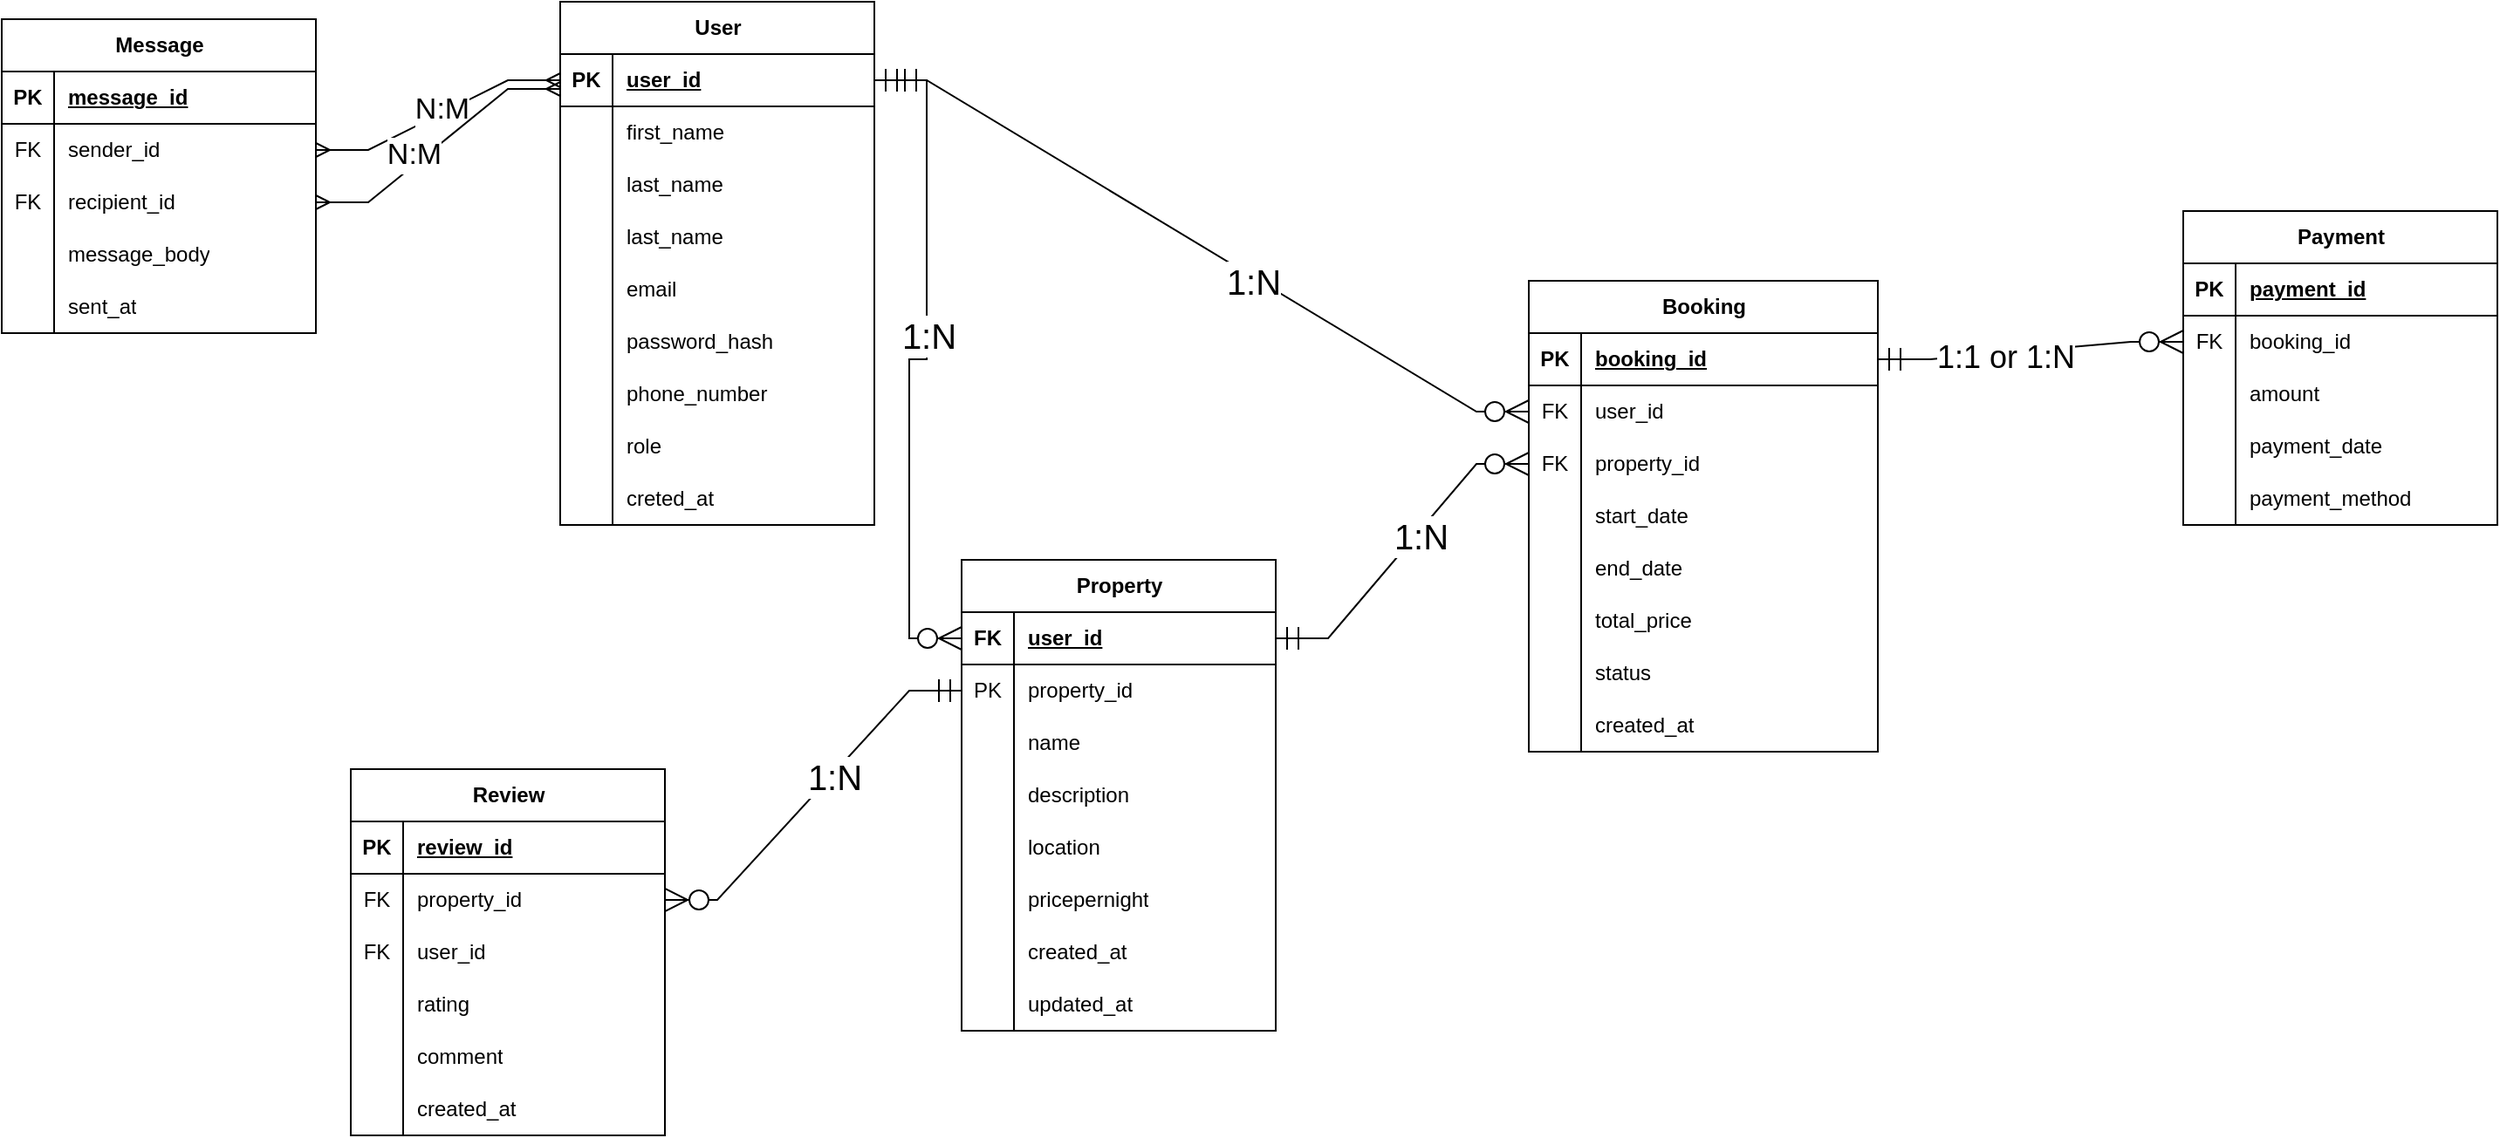 <mxfile version="26.2.14">
  <diagram name="Page-1" id="AFoPO4On3xLw71MFgZ-6">
    <mxGraphModel dx="2344" dy="749" grid="1" gridSize="10" guides="1" tooltips="1" connect="1" arrows="1" fold="1" page="1" pageScale="1" pageWidth="850" pageHeight="1100" math="0" shadow="0">
      <root>
        <mxCell id="0" />
        <mxCell id="1" parent="0" />
        <mxCell id="kFYgqiWod9QeO2OOH20p-15" value="User" style="shape=table;startSize=30;container=1;collapsible=1;childLayout=tableLayout;fixedRows=1;rowLines=0;fontStyle=1;align=center;resizeLast=1;html=1;" vertex="1" parent="1">
          <mxGeometry x="-330" y="40" width="180" height="300" as="geometry" />
        </mxCell>
        <mxCell id="kFYgqiWod9QeO2OOH20p-16" value="" style="shape=tableRow;horizontal=0;startSize=0;swimlaneHead=0;swimlaneBody=0;fillColor=none;collapsible=0;dropTarget=0;points=[[0,0.5],[1,0.5]];portConstraint=eastwest;top=0;left=0;right=0;bottom=1;" vertex="1" parent="kFYgqiWod9QeO2OOH20p-15">
          <mxGeometry y="30" width="180" height="30" as="geometry" />
        </mxCell>
        <mxCell id="kFYgqiWod9QeO2OOH20p-17" value="PK" style="shape=partialRectangle;connectable=0;fillColor=none;top=0;left=0;bottom=0;right=0;fontStyle=1;overflow=hidden;whiteSpace=wrap;html=1;" vertex="1" parent="kFYgqiWod9QeO2OOH20p-16">
          <mxGeometry width="30" height="30" as="geometry">
            <mxRectangle width="30" height="30" as="alternateBounds" />
          </mxGeometry>
        </mxCell>
        <mxCell id="kFYgqiWod9QeO2OOH20p-18" value="user_id" style="shape=partialRectangle;connectable=0;fillColor=none;top=0;left=0;bottom=0;right=0;align=left;spacingLeft=6;fontStyle=5;overflow=hidden;whiteSpace=wrap;html=1;" vertex="1" parent="kFYgqiWod9QeO2OOH20p-16">
          <mxGeometry x="30" width="150" height="30" as="geometry">
            <mxRectangle width="150" height="30" as="alternateBounds" />
          </mxGeometry>
        </mxCell>
        <mxCell id="kFYgqiWod9QeO2OOH20p-19" value="" style="shape=tableRow;horizontal=0;startSize=0;swimlaneHead=0;swimlaneBody=0;fillColor=none;collapsible=0;dropTarget=0;points=[[0,0.5],[1,0.5]];portConstraint=eastwest;top=0;left=0;right=0;bottom=0;" vertex="1" parent="kFYgqiWod9QeO2OOH20p-15">
          <mxGeometry y="60" width="180" height="30" as="geometry" />
        </mxCell>
        <mxCell id="kFYgqiWod9QeO2OOH20p-20" value="" style="shape=partialRectangle;connectable=0;fillColor=none;top=0;left=0;bottom=0;right=0;editable=1;overflow=hidden;whiteSpace=wrap;html=1;" vertex="1" parent="kFYgqiWod9QeO2OOH20p-19">
          <mxGeometry width="30" height="30" as="geometry">
            <mxRectangle width="30" height="30" as="alternateBounds" />
          </mxGeometry>
        </mxCell>
        <mxCell id="kFYgqiWod9QeO2OOH20p-21" value="first_name" style="shape=partialRectangle;connectable=0;fillColor=none;top=0;left=0;bottom=0;right=0;align=left;spacingLeft=6;overflow=hidden;whiteSpace=wrap;html=1;" vertex="1" parent="kFYgqiWod9QeO2OOH20p-19">
          <mxGeometry x="30" width="150" height="30" as="geometry">
            <mxRectangle width="150" height="30" as="alternateBounds" />
          </mxGeometry>
        </mxCell>
        <mxCell id="kFYgqiWod9QeO2OOH20p-22" value="" style="shape=tableRow;horizontal=0;startSize=0;swimlaneHead=0;swimlaneBody=0;fillColor=none;collapsible=0;dropTarget=0;points=[[0,0.5],[1,0.5]];portConstraint=eastwest;top=0;left=0;right=0;bottom=0;" vertex="1" parent="kFYgqiWod9QeO2OOH20p-15">
          <mxGeometry y="90" width="180" height="30" as="geometry" />
        </mxCell>
        <mxCell id="kFYgqiWod9QeO2OOH20p-23" value="" style="shape=partialRectangle;connectable=0;fillColor=none;top=0;left=0;bottom=0;right=0;editable=1;overflow=hidden;whiteSpace=wrap;html=1;" vertex="1" parent="kFYgqiWod9QeO2OOH20p-22">
          <mxGeometry width="30" height="30" as="geometry">
            <mxRectangle width="30" height="30" as="alternateBounds" />
          </mxGeometry>
        </mxCell>
        <mxCell id="kFYgqiWod9QeO2OOH20p-24" value="last_name" style="shape=partialRectangle;connectable=0;fillColor=none;top=0;left=0;bottom=0;right=0;align=left;spacingLeft=6;overflow=hidden;whiteSpace=wrap;html=1;" vertex="1" parent="kFYgqiWod9QeO2OOH20p-22">
          <mxGeometry x="30" width="150" height="30" as="geometry">
            <mxRectangle width="150" height="30" as="alternateBounds" />
          </mxGeometry>
        </mxCell>
        <mxCell id="kFYgqiWod9QeO2OOH20p-155" value="" style="shape=tableRow;horizontal=0;startSize=0;swimlaneHead=0;swimlaneBody=0;fillColor=none;collapsible=0;dropTarget=0;points=[[0,0.5],[1,0.5]];portConstraint=eastwest;top=0;left=0;right=0;bottom=0;" vertex="1" parent="kFYgqiWod9QeO2OOH20p-15">
          <mxGeometry y="120" width="180" height="30" as="geometry" />
        </mxCell>
        <mxCell id="kFYgqiWod9QeO2OOH20p-156" value="" style="shape=partialRectangle;connectable=0;fillColor=none;top=0;left=0;bottom=0;right=0;editable=1;overflow=hidden;whiteSpace=wrap;html=1;" vertex="1" parent="kFYgqiWod9QeO2OOH20p-155">
          <mxGeometry width="30" height="30" as="geometry">
            <mxRectangle width="30" height="30" as="alternateBounds" />
          </mxGeometry>
        </mxCell>
        <mxCell id="kFYgqiWod9QeO2OOH20p-157" value="last_name" style="shape=partialRectangle;connectable=0;fillColor=none;top=0;left=0;bottom=0;right=0;align=left;spacingLeft=6;overflow=hidden;whiteSpace=wrap;html=1;" vertex="1" parent="kFYgqiWod9QeO2OOH20p-155">
          <mxGeometry x="30" width="150" height="30" as="geometry">
            <mxRectangle width="150" height="30" as="alternateBounds" />
          </mxGeometry>
        </mxCell>
        <mxCell id="kFYgqiWod9QeO2OOH20p-25" value="" style="shape=tableRow;horizontal=0;startSize=0;swimlaneHead=0;swimlaneBody=0;fillColor=none;collapsible=0;dropTarget=0;points=[[0,0.5],[1,0.5]];portConstraint=eastwest;top=0;left=0;right=0;bottom=0;" vertex="1" parent="kFYgqiWod9QeO2OOH20p-15">
          <mxGeometry y="150" width="180" height="30" as="geometry" />
        </mxCell>
        <mxCell id="kFYgqiWod9QeO2OOH20p-26" value="" style="shape=partialRectangle;connectable=0;fillColor=none;top=0;left=0;bottom=0;right=0;editable=1;overflow=hidden;whiteSpace=wrap;html=1;" vertex="1" parent="kFYgqiWod9QeO2OOH20p-25">
          <mxGeometry width="30" height="30" as="geometry">
            <mxRectangle width="30" height="30" as="alternateBounds" />
          </mxGeometry>
        </mxCell>
        <mxCell id="kFYgqiWod9QeO2OOH20p-27" value="email" style="shape=partialRectangle;connectable=0;fillColor=none;top=0;left=0;bottom=0;right=0;align=left;spacingLeft=6;overflow=hidden;whiteSpace=wrap;html=1;" vertex="1" parent="kFYgqiWod9QeO2OOH20p-25">
          <mxGeometry x="30" width="150" height="30" as="geometry">
            <mxRectangle width="150" height="30" as="alternateBounds" />
          </mxGeometry>
        </mxCell>
        <mxCell id="kFYgqiWod9QeO2OOH20p-28" value="" style="shape=tableRow;horizontal=0;startSize=0;swimlaneHead=0;swimlaneBody=0;fillColor=none;collapsible=0;dropTarget=0;points=[[0,0.5],[1,0.5]];portConstraint=eastwest;top=0;left=0;right=0;bottom=0;" vertex="1" parent="kFYgqiWod9QeO2OOH20p-15">
          <mxGeometry y="180" width="180" height="30" as="geometry" />
        </mxCell>
        <mxCell id="kFYgqiWod9QeO2OOH20p-29" value="" style="shape=partialRectangle;connectable=0;fillColor=none;top=0;left=0;bottom=0;right=0;editable=1;overflow=hidden;whiteSpace=wrap;html=1;" vertex="1" parent="kFYgqiWod9QeO2OOH20p-28">
          <mxGeometry width="30" height="30" as="geometry">
            <mxRectangle width="30" height="30" as="alternateBounds" />
          </mxGeometry>
        </mxCell>
        <mxCell id="kFYgqiWod9QeO2OOH20p-30" value="password_hash" style="shape=partialRectangle;connectable=0;fillColor=none;top=0;left=0;bottom=0;right=0;align=left;spacingLeft=6;overflow=hidden;whiteSpace=wrap;html=1;" vertex="1" parent="kFYgqiWod9QeO2OOH20p-28">
          <mxGeometry x="30" width="150" height="30" as="geometry">
            <mxRectangle width="150" height="30" as="alternateBounds" />
          </mxGeometry>
        </mxCell>
        <mxCell id="kFYgqiWod9QeO2OOH20p-31" value="" style="shape=tableRow;horizontal=0;startSize=0;swimlaneHead=0;swimlaneBody=0;fillColor=none;collapsible=0;dropTarget=0;points=[[0,0.5],[1,0.5]];portConstraint=eastwest;top=0;left=0;right=0;bottom=0;" vertex="1" parent="kFYgqiWod9QeO2OOH20p-15">
          <mxGeometry y="210" width="180" height="30" as="geometry" />
        </mxCell>
        <mxCell id="kFYgqiWod9QeO2OOH20p-32" value="" style="shape=partialRectangle;connectable=0;fillColor=none;top=0;left=0;bottom=0;right=0;editable=1;overflow=hidden;whiteSpace=wrap;html=1;" vertex="1" parent="kFYgqiWod9QeO2OOH20p-31">
          <mxGeometry width="30" height="30" as="geometry">
            <mxRectangle width="30" height="30" as="alternateBounds" />
          </mxGeometry>
        </mxCell>
        <mxCell id="kFYgqiWod9QeO2OOH20p-33" value="phone_number" style="shape=partialRectangle;connectable=0;fillColor=none;top=0;left=0;bottom=0;right=0;align=left;spacingLeft=6;overflow=hidden;whiteSpace=wrap;html=1;" vertex="1" parent="kFYgqiWod9QeO2OOH20p-31">
          <mxGeometry x="30" width="150" height="30" as="geometry">
            <mxRectangle width="150" height="30" as="alternateBounds" />
          </mxGeometry>
        </mxCell>
        <mxCell id="kFYgqiWod9QeO2OOH20p-34" value="" style="shape=tableRow;horizontal=0;startSize=0;swimlaneHead=0;swimlaneBody=0;fillColor=none;collapsible=0;dropTarget=0;points=[[0,0.5],[1,0.5]];portConstraint=eastwest;top=0;left=0;right=0;bottom=0;" vertex="1" parent="kFYgqiWod9QeO2OOH20p-15">
          <mxGeometry y="240" width="180" height="30" as="geometry" />
        </mxCell>
        <mxCell id="kFYgqiWod9QeO2OOH20p-35" value="" style="shape=partialRectangle;connectable=0;fillColor=none;top=0;left=0;bottom=0;right=0;editable=1;overflow=hidden;whiteSpace=wrap;html=1;" vertex="1" parent="kFYgqiWod9QeO2OOH20p-34">
          <mxGeometry width="30" height="30" as="geometry">
            <mxRectangle width="30" height="30" as="alternateBounds" />
          </mxGeometry>
        </mxCell>
        <mxCell id="kFYgqiWod9QeO2OOH20p-36" value="role" style="shape=partialRectangle;connectable=0;fillColor=none;top=0;left=0;bottom=0;right=0;align=left;spacingLeft=6;overflow=hidden;whiteSpace=wrap;html=1;" vertex="1" parent="kFYgqiWod9QeO2OOH20p-34">
          <mxGeometry x="30" width="150" height="30" as="geometry">
            <mxRectangle width="150" height="30" as="alternateBounds" />
          </mxGeometry>
        </mxCell>
        <mxCell id="kFYgqiWod9QeO2OOH20p-37" value="" style="shape=tableRow;horizontal=0;startSize=0;swimlaneHead=0;swimlaneBody=0;fillColor=none;collapsible=0;dropTarget=0;points=[[0,0.5],[1,0.5]];portConstraint=eastwest;top=0;left=0;right=0;bottom=0;" vertex="1" parent="kFYgqiWod9QeO2OOH20p-15">
          <mxGeometry y="270" width="180" height="30" as="geometry" />
        </mxCell>
        <mxCell id="kFYgqiWod9QeO2OOH20p-38" value="" style="shape=partialRectangle;connectable=0;fillColor=none;top=0;left=0;bottom=0;right=0;editable=1;overflow=hidden;whiteSpace=wrap;html=1;" vertex="1" parent="kFYgqiWod9QeO2OOH20p-37">
          <mxGeometry width="30" height="30" as="geometry">
            <mxRectangle width="30" height="30" as="alternateBounds" />
          </mxGeometry>
        </mxCell>
        <mxCell id="kFYgqiWod9QeO2OOH20p-39" value="creted_at" style="shape=partialRectangle;connectable=0;fillColor=none;top=0;left=0;bottom=0;right=0;align=left;spacingLeft=6;overflow=hidden;whiteSpace=wrap;html=1;" vertex="1" parent="kFYgqiWod9QeO2OOH20p-37">
          <mxGeometry x="30" width="150" height="30" as="geometry">
            <mxRectangle width="150" height="30" as="alternateBounds" />
          </mxGeometry>
        </mxCell>
        <mxCell id="kFYgqiWod9QeO2OOH20p-40" value="Property" style="shape=table;startSize=30;container=1;collapsible=1;childLayout=tableLayout;fixedRows=1;rowLines=0;fontStyle=1;align=center;resizeLast=1;html=1;" vertex="1" parent="1">
          <mxGeometry x="-100" y="360" width="180" height="270" as="geometry" />
        </mxCell>
        <mxCell id="kFYgqiWod9QeO2OOH20p-41" value="" style="shape=tableRow;horizontal=0;startSize=0;swimlaneHead=0;swimlaneBody=0;fillColor=none;collapsible=0;dropTarget=0;points=[[0,0.5],[1,0.5]];portConstraint=eastwest;top=0;left=0;right=0;bottom=1;" vertex="1" parent="kFYgqiWod9QeO2OOH20p-40">
          <mxGeometry y="30" width="180" height="30" as="geometry" />
        </mxCell>
        <mxCell id="kFYgqiWod9QeO2OOH20p-42" value="FK" style="shape=partialRectangle;connectable=0;fillColor=none;top=0;left=0;bottom=0;right=0;fontStyle=1;overflow=hidden;whiteSpace=wrap;html=1;" vertex="1" parent="kFYgqiWod9QeO2OOH20p-41">
          <mxGeometry width="30" height="30" as="geometry">
            <mxRectangle width="30" height="30" as="alternateBounds" />
          </mxGeometry>
        </mxCell>
        <mxCell id="kFYgqiWod9QeO2OOH20p-43" value="user_id" style="shape=partialRectangle;connectable=0;fillColor=none;top=0;left=0;bottom=0;right=0;align=left;spacingLeft=6;fontStyle=5;overflow=hidden;whiteSpace=wrap;html=1;" vertex="1" parent="kFYgqiWod9QeO2OOH20p-41">
          <mxGeometry x="30" width="150" height="30" as="geometry">
            <mxRectangle width="150" height="30" as="alternateBounds" />
          </mxGeometry>
        </mxCell>
        <mxCell id="kFYgqiWod9QeO2OOH20p-44" value="" style="shape=tableRow;horizontal=0;startSize=0;swimlaneHead=0;swimlaneBody=0;fillColor=none;collapsible=0;dropTarget=0;points=[[0,0.5],[1,0.5]];portConstraint=eastwest;top=0;left=0;right=0;bottom=0;" vertex="1" parent="kFYgqiWod9QeO2OOH20p-40">
          <mxGeometry y="60" width="180" height="30" as="geometry" />
        </mxCell>
        <mxCell id="kFYgqiWod9QeO2OOH20p-45" value="PK" style="shape=partialRectangle;connectable=0;fillColor=none;top=0;left=0;bottom=0;right=0;editable=1;overflow=hidden;whiteSpace=wrap;html=1;" vertex="1" parent="kFYgqiWod9QeO2OOH20p-44">
          <mxGeometry width="30" height="30" as="geometry">
            <mxRectangle width="30" height="30" as="alternateBounds" />
          </mxGeometry>
        </mxCell>
        <mxCell id="kFYgqiWod9QeO2OOH20p-46" value="property_id" style="shape=partialRectangle;connectable=0;fillColor=none;top=0;left=0;bottom=0;right=0;align=left;spacingLeft=6;overflow=hidden;whiteSpace=wrap;html=1;" vertex="1" parent="kFYgqiWod9QeO2OOH20p-44">
          <mxGeometry x="30" width="150" height="30" as="geometry">
            <mxRectangle width="150" height="30" as="alternateBounds" />
          </mxGeometry>
        </mxCell>
        <mxCell id="kFYgqiWod9QeO2OOH20p-47" value="" style="shape=tableRow;horizontal=0;startSize=0;swimlaneHead=0;swimlaneBody=0;fillColor=none;collapsible=0;dropTarget=0;points=[[0,0.5],[1,0.5]];portConstraint=eastwest;top=0;left=0;right=0;bottom=0;" vertex="1" parent="kFYgqiWod9QeO2OOH20p-40">
          <mxGeometry y="90" width="180" height="30" as="geometry" />
        </mxCell>
        <mxCell id="kFYgqiWod9QeO2OOH20p-48" value="" style="shape=partialRectangle;connectable=0;fillColor=none;top=0;left=0;bottom=0;right=0;editable=1;overflow=hidden;whiteSpace=wrap;html=1;" vertex="1" parent="kFYgqiWod9QeO2OOH20p-47">
          <mxGeometry width="30" height="30" as="geometry">
            <mxRectangle width="30" height="30" as="alternateBounds" />
          </mxGeometry>
        </mxCell>
        <mxCell id="kFYgqiWod9QeO2OOH20p-49" value="name" style="shape=partialRectangle;connectable=0;fillColor=none;top=0;left=0;bottom=0;right=0;align=left;spacingLeft=6;overflow=hidden;whiteSpace=wrap;html=1;" vertex="1" parent="kFYgqiWod9QeO2OOH20p-47">
          <mxGeometry x="30" width="150" height="30" as="geometry">
            <mxRectangle width="150" height="30" as="alternateBounds" />
          </mxGeometry>
        </mxCell>
        <mxCell id="kFYgqiWod9QeO2OOH20p-50" value="" style="shape=tableRow;horizontal=0;startSize=0;swimlaneHead=0;swimlaneBody=0;fillColor=none;collapsible=0;dropTarget=0;points=[[0,0.5],[1,0.5]];portConstraint=eastwest;top=0;left=0;right=0;bottom=0;" vertex="1" parent="kFYgqiWod9QeO2OOH20p-40">
          <mxGeometry y="120" width="180" height="30" as="geometry" />
        </mxCell>
        <mxCell id="kFYgqiWod9QeO2OOH20p-51" value="" style="shape=partialRectangle;connectable=0;fillColor=none;top=0;left=0;bottom=0;right=0;editable=1;overflow=hidden;whiteSpace=wrap;html=1;" vertex="1" parent="kFYgqiWod9QeO2OOH20p-50">
          <mxGeometry width="30" height="30" as="geometry">
            <mxRectangle width="30" height="30" as="alternateBounds" />
          </mxGeometry>
        </mxCell>
        <mxCell id="kFYgqiWod9QeO2OOH20p-52" value="description" style="shape=partialRectangle;connectable=0;fillColor=none;top=0;left=0;bottom=0;right=0;align=left;spacingLeft=6;overflow=hidden;whiteSpace=wrap;html=1;" vertex="1" parent="kFYgqiWod9QeO2OOH20p-50">
          <mxGeometry x="30" width="150" height="30" as="geometry">
            <mxRectangle width="150" height="30" as="alternateBounds" />
          </mxGeometry>
        </mxCell>
        <mxCell id="kFYgqiWod9QeO2OOH20p-53" value="" style="shape=tableRow;horizontal=0;startSize=0;swimlaneHead=0;swimlaneBody=0;fillColor=none;collapsible=0;dropTarget=0;points=[[0,0.5],[1,0.5]];portConstraint=eastwest;top=0;left=0;right=0;bottom=0;" vertex="1" parent="kFYgqiWod9QeO2OOH20p-40">
          <mxGeometry y="150" width="180" height="30" as="geometry" />
        </mxCell>
        <mxCell id="kFYgqiWod9QeO2OOH20p-54" value="" style="shape=partialRectangle;connectable=0;fillColor=none;top=0;left=0;bottom=0;right=0;editable=1;overflow=hidden;whiteSpace=wrap;html=1;" vertex="1" parent="kFYgqiWod9QeO2OOH20p-53">
          <mxGeometry width="30" height="30" as="geometry">
            <mxRectangle width="30" height="30" as="alternateBounds" />
          </mxGeometry>
        </mxCell>
        <mxCell id="kFYgqiWod9QeO2OOH20p-55" value="location" style="shape=partialRectangle;connectable=0;fillColor=none;top=0;left=0;bottom=0;right=0;align=left;spacingLeft=6;overflow=hidden;whiteSpace=wrap;html=1;" vertex="1" parent="kFYgqiWod9QeO2OOH20p-53">
          <mxGeometry x="30" width="150" height="30" as="geometry">
            <mxRectangle width="150" height="30" as="alternateBounds" />
          </mxGeometry>
        </mxCell>
        <mxCell id="kFYgqiWod9QeO2OOH20p-56" value="" style="shape=tableRow;horizontal=0;startSize=0;swimlaneHead=0;swimlaneBody=0;fillColor=none;collapsible=0;dropTarget=0;points=[[0,0.5],[1,0.5]];portConstraint=eastwest;top=0;left=0;right=0;bottom=0;" vertex="1" parent="kFYgqiWod9QeO2OOH20p-40">
          <mxGeometry y="180" width="180" height="30" as="geometry" />
        </mxCell>
        <mxCell id="kFYgqiWod9QeO2OOH20p-57" value="" style="shape=partialRectangle;connectable=0;fillColor=none;top=0;left=0;bottom=0;right=0;editable=1;overflow=hidden;whiteSpace=wrap;html=1;" vertex="1" parent="kFYgqiWod9QeO2OOH20p-56">
          <mxGeometry width="30" height="30" as="geometry">
            <mxRectangle width="30" height="30" as="alternateBounds" />
          </mxGeometry>
        </mxCell>
        <mxCell id="kFYgqiWod9QeO2OOH20p-58" value="pricepernight" style="shape=partialRectangle;connectable=0;fillColor=none;top=0;left=0;bottom=0;right=0;align=left;spacingLeft=6;overflow=hidden;whiteSpace=wrap;html=1;" vertex="1" parent="kFYgqiWod9QeO2OOH20p-56">
          <mxGeometry x="30" width="150" height="30" as="geometry">
            <mxRectangle width="150" height="30" as="alternateBounds" />
          </mxGeometry>
        </mxCell>
        <mxCell id="kFYgqiWod9QeO2OOH20p-59" value="" style="shape=tableRow;horizontal=0;startSize=0;swimlaneHead=0;swimlaneBody=0;fillColor=none;collapsible=0;dropTarget=0;points=[[0,0.5],[1,0.5]];portConstraint=eastwest;top=0;left=0;right=0;bottom=0;" vertex="1" parent="kFYgqiWod9QeO2OOH20p-40">
          <mxGeometry y="210" width="180" height="30" as="geometry" />
        </mxCell>
        <mxCell id="kFYgqiWod9QeO2OOH20p-60" value="" style="shape=partialRectangle;connectable=0;fillColor=none;top=0;left=0;bottom=0;right=0;editable=1;overflow=hidden;whiteSpace=wrap;html=1;" vertex="1" parent="kFYgqiWod9QeO2OOH20p-59">
          <mxGeometry width="30" height="30" as="geometry">
            <mxRectangle width="30" height="30" as="alternateBounds" />
          </mxGeometry>
        </mxCell>
        <mxCell id="kFYgqiWod9QeO2OOH20p-61" value="created_at" style="shape=partialRectangle;connectable=0;fillColor=none;top=0;left=0;bottom=0;right=0;align=left;spacingLeft=6;overflow=hidden;whiteSpace=wrap;html=1;" vertex="1" parent="kFYgqiWod9QeO2OOH20p-59">
          <mxGeometry x="30" width="150" height="30" as="geometry">
            <mxRectangle width="150" height="30" as="alternateBounds" />
          </mxGeometry>
        </mxCell>
        <mxCell id="kFYgqiWod9QeO2OOH20p-62" value="" style="shape=tableRow;horizontal=0;startSize=0;swimlaneHead=0;swimlaneBody=0;fillColor=none;collapsible=0;dropTarget=0;points=[[0,0.5],[1,0.5]];portConstraint=eastwest;top=0;left=0;right=0;bottom=0;" vertex="1" parent="kFYgqiWod9QeO2OOH20p-40">
          <mxGeometry y="240" width="180" height="30" as="geometry" />
        </mxCell>
        <mxCell id="kFYgqiWod9QeO2OOH20p-63" value="" style="shape=partialRectangle;connectable=0;fillColor=none;top=0;left=0;bottom=0;right=0;editable=1;overflow=hidden;whiteSpace=wrap;html=1;" vertex="1" parent="kFYgqiWod9QeO2OOH20p-62">
          <mxGeometry width="30" height="30" as="geometry">
            <mxRectangle width="30" height="30" as="alternateBounds" />
          </mxGeometry>
        </mxCell>
        <mxCell id="kFYgqiWod9QeO2OOH20p-64" value="updated_at" style="shape=partialRectangle;connectable=0;fillColor=none;top=0;left=0;bottom=0;right=0;align=left;spacingLeft=6;overflow=hidden;whiteSpace=wrap;html=1;" vertex="1" parent="kFYgqiWod9QeO2OOH20p-62">
          <mxGeometry x="30" width="150" height="30" as="geometry">
            <mxRectangle width="150" height="30" as="alternateBounds" />
          </mxGeometry>
        </mxCell>
        <mxCell id="kFYgqiWod9QeO2OOH20p-87" value="Payment" style="shape=table;startSize=30;container=1;collapsible=1;childLayout=tableLayout;fixedRows=1;rowLines=0;fontStyle=1;align=center;resizeLast=1;html=1;" vertex="1" parent="1">
          <mxGeometry x="600" y="160" width="180" height="180" as="geometry" />
        </mxCell>
        <mxCell id="kFYgqiWod9QeO2OOH20p-88" value="" style="shape=tableRow;horizontal=0;startSize=0;swimlaneHead=0;swimlaneBody=0;fillColor=none;collapsible=0;dropTarget=0;points=[[0,0.5],[1,0.5]];portConstraint=eastwest;top=0;left=0;right=0;bottom=1;" vertex="1" parent="kFYgqiWod9QeO2OOH20p-87">
          <mxGeometry y="30" width="180" height="30" as="geometry" />
        </mxCell>
        <mxCell id="kFYgqiWod9QeO2OOH20p-89" value="PK" style="shape=partialRectangle;connectable=0;fillColor=none;top=0;left=0;bottom=0;right=0;fontStyle=1;overflow=hidden;whiteSpace=wrap;html=1;" vertex="1" parent="kFYgqiWod9QeO2OOH20p-88">
          <mxGeometry width="30" height="30" as="geometry">
            <mxRectangle width="30" height="30" as="alternateBounds" />
          </mxGeometry>
        </mxCell>
        <mxCell id="kFYgqiWod9QeO2OOH20p-90" value="payment_id" style="shape=partialRectangle;connectable=0;fillColor=none;top=0;left=0;bottom=0;right=0;align=left;spacingLeft=6;fontStyle=5;overflow=hidden;whiteSpace=wrap;html=1;" vertex="1" parent="kFYgqiWod9QeO2OOH20p-88">
          <mxGeometry x="30" width="150" height="30" as="geometry">
            <mxRectangle width="150" height="30" as="alternateBounds" />
          </mxGeometry>
        </mxCell>
        <mxCell id="kFYgqiWod9QeO2OOH20p-91" value="" style="shape=tableRow;horizontal=0;startSize=0;swimlaneHead=0;swimlaneBody=0;fillColor=none;collapsible=0;dropTarget=0;points=[[0,0.5],[1,0.5]];portConstraint=eastwest;top=0;left=0;right=0;bottom=0;" vertex="1" parent="kFYgqiWod9QeO2OOH20p-87">
          <mxGeometry y="60" width="180" height="30" as="geometry" />
        </mxCell>
        <mxCell id="kFYgqiWod9QeO2OOH20p-92" value="FK" style="shape=partialRectangle;connectable=0;fillColor=none;top=0;left=0;bottom=0;right=0;editable=1;overflow=hidden;whiteSpace=wrap;html=1;" vertex="1" parent="kFYgqiWod9QeO2OOH20p-91">
          <mxGeometry width="30" height="30" as="geometry">
            <mxRectangle width="30" height="30" as="alternateBounds" />
          </mxGeometry>
        </mxCell>
        <mxCell id="kFYgqiWod9QeO2OOH20p-93" value="booking_id" style="shape=partialRectangle;connectable=0;fillColor=none;top=0;left=0;bottom=0;right=0;align=left;spacingLeft=6;overflow=hidden;whiteSpace=wrap;html=1;" vertex="1" parent="kFYgqiWod9QeO2OOH20p-91">
          <mxGeometry x="30" width="150" height="30" as="geometry">
            <mxRectangle width="150" height="30" as="alternateBounds" />
          </mxGeometry>
        </mxCell>
        <mxCell id="kFYgqiWod9QeO2OOH20p-94" value="" style="shape=tableRow;horizontal=0;startSize=0;swimlaneHead=0;swimlaneBody=0;fillColor=none;collapsible=0;dropTarget=0;points=[[0,0.5],[1,0.5]];portConstraint=eastwest;top=0;left=0;right=0;bottom=0;" vertex="1" parent="kFYgqiWod9QeO2OOH20p-87">
          <mxGeometry y="90" width="180" height="30" as="geometry" />
        </mxCell>
        <mxCell id="kFYgqiWod9QeO2OOH20p-95" value="" style="shape=partialRectangle;connectable=0;fillColor=none;top=0;left=0;bottom=0;right=0;editable=1;overflow=hidden;whiteSpace=wrap;html=1;" vertex="1" parent="kFYgqiWod9QeO2OOH20p-94">
          <mxGeometry width="30" height="30" as="geometry">
            <mxRectangle width="30" height="30" as="alternateBounds" />
          </mxGeometry>
        </mxCell>
        <mxCell id="kFYgqiWod9QeO2OOH20p-96" value="amount" style="shape=partialRectangle;connectable=0;fillColor=none;top=0;left=0;bottom=0;right=0;align=left;spacingLeft=6;overflow=hidden;whiteSpace=wrap;html=1;" vertex="1" parent="kFYgqiWod9QeO2OOH20p-94">
          <mxGeometry x="30" width="150" height="30" as="geometry">
            <mxRectangle width="150" height="30" as="alternateBounds" />
          </mxGeometry>
        </mxCell>
        <mxCell id="kFYgqiWod9QeO2OOH20p-97" value="" style="shape=tableRow;horizontal=0;startSize=0;swimlaneHead=0;swimlaneBody=0;fillColor=none;collapsible=0;dropTarget=0;points=[[0,0.5],[1,0.5]];portConstraint=eastwest;top=0;left=0;right=0;bottom=0;" vertex="1" parent="kFYgqiWod9QeO2OOH20p-87">
          <mxGeometry y="120" width="180" height="30" as="geometry" />
        </mxCell>
        <mxCell id="kFYgqiWod9QeO2OOH20p-98" value="" style="shape=partialRectangle;connectable=0;fillColor=none;top=0;left=0;bottom=0;right=0;editable=1;overflow=hidden;whiteSpace=wrap;html=1;" vertex="1" parent="kFYgqiWod9QeO2OOH20p-97">
          <mxGeometry width="30" height="30" as="geometry">
            <mxRectangle width="30" height="30" as="alternateBounds" />
          </mxGeometry>
        </mxCell>
        <mxCell id="kFYgqiWod9QeO2OOH20p-99" value="payment_date" style="shape=partialRectangle;connectable=0;fillColor=none;top=0;left=0;bottom=0;right=0;align=left;spacingLeft=6;overflow=hidden;whiteSpace=wrap;html=1;" vertex="1" parent="kFYgqiWod9QeO2OOH20p-97">
          <mxGeometry x="30" width="150" height="30" as="geometry">
            <mxRectangle width="150" height="30" as="alternateBounds" />
          </mxGeometry>
        </mxCell>
        <mxCell id="kFYgqiWod9QeO2OOH20p-100" value="" style="shape=tableRow;horizontal=0;startSize=0;swimlaneHead=0;swimlaneBody=0;fillColor=none;collapsible=0;dropTarget=0;points=[[0,0.5],[1,0.5]];portConstraint=eastwest;top=0;left=0;right=0;bottom=0;" vertex="1" parent="kFYgqiWod9QeO2OOH20p-87">
          <mxGeometry y="150" width="180" height="30" as="geometry" />
        </mxCell>
        <mxCell id="kFYgqiWod9QeO2OOH20p-101" value="" style="shape=partialRectangle;connectable=0;fillColor=none;top=0;left=0;bottom=0;right=0;editable=1;overflow=hidden;whiteSpace=wrap;html=1;" vertex="1" parent="kFYgqiWod9QeO2OOH20p-100">
          <mxGeometry width="30" height="30" as="geometry">
            <mxRectangle width="30" height="30" as="alternateBounds" />
          </mxGeometry>
        </mxCell>
        <mxCell id="kFYgqiWod9QeO2OOH20p-102" value="payment_method" style="shape=partialRectangle;connectable=0;fillColor=none;top=0;left=0;bottom=0;right=0;align=left;spacingLeft=6;overflow=hidden;whiteSpace=wrap;html=1;" vertex="1" parent="kFYgqiWod9QeO2OOH20p-100">
          <mxGeometry x="30" width="150" height="30" as="geometry">
            <mxRectangle width="150" height="30" as="alternateBounds" />
          </mxGeometry>
        </mxCell>
        <mxCell id="kFYgqiWod9QeO2OOH20p-103" value="Review" style="shape=table;startSize=30;container=1;collapsible=1;childLayout=tableLayout;fixedRows=1;rowLines=0;fontStyle=1;align=center;resizeLast=1;html=1;" vertex="1" parent="1">
          <mxGeometry x="-450" y="480" width="180" height="210" as="geometry" />
        </mxCell>
        <mxCell id="kFYgqiWod9QeO2OOH20p-104" value="" style="shape=tableRow;horizontal=0;startSize=0;swimlaneHead=0;swimlaneBody=0;fillColor=none;collapsible=0;dropTarget=0;points=[[0,0.5],[1,0.5]];portConstraint=eastwest;top=0;left=0;right=0;bottom=1;" vertex="1" parent="kFYgqiWod9QeO2OOH20p-103">
          <mxGeometry y="30" width="180" height="30" as="geometry" />
        </mxCell>
        <mxCell id="kFYgqiWod9QeO2OOH20p-105" value="PK" style="shape=partialRectangle;connectable=0;fillColor=none;top=0;left=0;bottom=0;right=0;fontStyle=1;overflow=hidden;whiteSpace=wrap;html=1;" vertex="1" parent="kFYgqiWod9QeO2OOH20p-104">
          <mxGeometry width="30" height="30" as="geometry">
            <mxRectangle width="30" height="30" as="alternateBounds" />
          </mxGeometry>
        </mxCell>
        <mxCell id="kFYgqiWod9QeO2OOH20p-106" value="review_id" style="shape=partialRectangle;connectable=0;fillColor=none;top=0;left=0;bottom=0;right=0;align=left;spacingLeft=6;fontStyle=5;overflow=hidden;whiteSpace=wrap;html=1;" vertex="1" parent="kFYgqiWod9QeO2OOH20p-104">
          <mxGeometry x="30" width="150" height="30" as="geometry">
            <mxRectangle width="150" height="30" as="alternateBounds" />
          </mxGeometry>
        </mxCell>
        <mxCell id="kFYgqiWod9QeO2OOH20p-107" value="" style="shape=tableRow;horizontal=0;startSize=0;swimlaneHead=0;swimlaneBody=0;fillColor=none;collapsible=0;dropTarget=0;points=[[0,0.5],[1,0.5]];portConstraint=eastwest;top=0;left=0;right=0;bottom=0;" vertex="1" parent="kFYgqiWod9QeO2OOH20p-103">
          <mxGeometry y="60" width="180" height="30" as="geometry" />
        </mxCell>
        <mxCell id="kFYgqiWod9QeO2OOH20p-108" value="FK" style="shape=partialRectangle;connectable=0;fillColor=none;top=0;left=0;bottom=0;right=0;editable=1;overflow=hidden;whiteSpace=wrap;html=1;" vertex="1" parent="kFYgqiWod9QeO2OOH20p-107">
          <mxGeometry width="30" height="30" as="geometry">
            <mxRectangle width="30" height="30" as="alternateBounds" />
          </mxGeometry>
        </mxCell>
        <mxCell id="kFYgqiWod9QeO2OOH20p-109" value="property_id" style="shape=partialRectangle;connectable=0;fillColor=none;top=0;left=0;bottom=0;right=0;align=left;spacingLeft=6;overflow=hidden;whiteSpace=wrap;html=1;" vertex="1" parent="kFYgqiWod9QeO2OOH20p-107">
          <mxGeometry x="30" width="150" height="30" as="geometry">
            <mxRectangle width="150" height="30" as="alternateBounds" />
          </mxGeometry>
        </mxCell>
        <mxCell id="kFYgqiWod9QeO2OOH20p-110" value="" style="shape=tableRow;horizontal=0;startSize=0;swimlaneHead=0;swimlaneBody=0;fillColor=none;collapsible=0;dropTarget=0;points=[[0,0.5],[1,0.5]];portConstraint=eastwest;top=0;left=0;right=0;bottom=0;" vertex="1" parent="kFYgqiWod9QeO2OOH20p-103">
          <mxGeometry y="90" width="180" height="30" as="geometry" />
        </mxCell>
        <mxCell id="kFYgqiWod9QeO2OOH20p-111" value="FK" style="shape=partialRectangle;connectable=0;fillColor=none;top=0;left=0;bottom=0;right=0;editable=1;overflow=hidden;whiteSpace=wrap;html=1;" vertex="1" parent="kFYgqiWod9QeO2OOH20p-110">
          <mxGeometry width="30" height="30" as="geometry">
            <mxRectangle width="30" height="30" as="alternateBounds" />
          </mxGeometry>
        </mxCell>
        <mxCell id="kFYgqiWod9QeO2OOH20p-112" value="user_id" style="shape=partialRectangle;connectable=0;fillColor=none;top=0;left=0;bottom=0;right=0;align=left;spacingLeft=6;overflow=hidden;whiteSpace=wrap;html=1;" vertex="1" parent="kFYgqiWod9QeO2OOH20p-110">
          <mxGeometry x="30" width="150" height="30" as="geometry">
            <mxRectangle width="150" height="30" as="alternateBounds" />
          </mxGeometry>
        </mxCell>
        <mxCell id="kFYgqiWod9QeO2OOH20p-113" value="" style="shape=tableRow;horizontal=0;startSize=0;swimlaneHead=0;swimlaneBody=0;fillColor=none;collapsible=0;dropTarget=0;points=[[0,0.5],[1,0.5]];portConstraint=eastwest;top=0;left=0;right=0;bottom=0;" vertex="1" parent="kFYgqiWod9QeO2OOH20p-103">
          <mxGeometry y="120" width="180" height="30" as="geometry" />
        </mxCell>
        <mxCell id="kFYgqiWod9QeO2OOH20p-114" value="" style="shape=partialRectangle;connectable=0;fillColor=none;top=0;left=0;bottom=0;right=0;editable=1;overflow=hidden;whiteSpace=wrap;html=1;" vertex="1" parent="kFYgqiWod9QeO2OOH20p-113">
          <mxGeometry width="30" height="30" as="geometry">
            <mxRectangle width="30" height="30" as="alternateBounds" />
          </mxGeometry>
        </mxCell>
        <mxCell id="kFYgqiWod9QeO2OOH20p-115" value="rating" style="shape=partialRectangle;connectable=0;fillColor=none;top=0;left=0;bottom=0;right=0;align=left;spacingLeft=6;overflow=hidden;whiteSpace=wrap;html=1;" vertex="1" parent="kFYgqiWod9QeO2OOH20p-113">
          <mxGeometry x="30" width="150" height="30" as="geometry">
            <mxRectangle width="150" height="30" as="alternateBounds" />
          </mxGeometry>
        </mxCell>
        <mxCell id="kFYgqiWod9QeO2OOH20p-116" value="" style="shape=tableRow;horizontal=0;startSize=0;swimlaneHead=0;swimlaneBody=0;fillColor=none;collapsible=0;dropTarget=0;points=[[0,0.5],[1,0.5]];portConstraint=eastwest;top=0;left=0;right=0;bottom=0;" vertex="1" parent="kFYgqiWod9QeO2OOH20p-103">
          <mxGeometry y="150" width="180" height="30" as="geometry" />
        </mxCell>
        <mxCell id="kFYgqiWod9QeO2OOH20p-117" value="" style="shape=partialRectangle;connectable=0;fillColor=none;top=0;left=0;bottom=0;right=0;editable=1;overflow=hidden;whiteSpace=wrap;html=1;" vertex="1" parent="kFYgqiWod9QeO2OOH20p-116">
          <mxGeometry width="30" height="30" as="geometry">
            <mxRectangle width="30" height="30" as="alternateBounds" />
          </mxGeometry>
        </mxCell>
        <mxCell id="kFYgqiWod9QeO2OOH20p-118" value="comment" style="shape=partialRectangle;connectable=0;fillColor=none;top=0;left=0;bottom=0;right=0;align=left;spacingLeft=6;overflow=hidden;whiteSpace=wrap;html=1;" vertex="1" parent="kFYgqiWod9QeO2OOH20p-116">
          <mxGeometry x="30" width="150" height="30" as="geometry">
            <mxRectangle width="150" height="30" as="alternateBounds" />
          </mxGeometry>
        </mxCell>
        <mxCell id="kFYgqiWod9QeO2OOH20p-119" value="" style="shape=tableRow;horizontal=0;startSize=0;swimlaneHead=0;swimlaneBody=0;fillColor=none;collapsible=0;dropTarget=0;points=[[0,0.5],[1,0.5]];portConstraint=eastwest;top=0;left=0;right=0;bottom=0;" vertex="1" parent="kFYgqiWod9QeO2OOH20p-103">
          <mxGeometry y="180" width="180" height="30" as="geometry" />
        </mxCell>
        <mxCell id="kFYgqiWod9QeO2OOH20p-120" value="" style="shape=partialRectangle;connectable=0;fillColor=none;top=0;left=0;bottom=0;right=0;editable=1;overflow=hidden;whiteSpace=wrap;html=1;" vertex="1" parent="kFYgqiWod9QeO2OOH20p-119">
          <mxGeometry width="30" height="30" as="geometry">
            <mxRectangle width="30" height="30" as="alternateBounds" />
          </mxGeometry>
        </mxCell>
        <mxCell id="kFYgqiWod9QeO2OOH20p-121" value="created_at" style="shape=partialRectangle;connectable=0;fillColor=none;top=0;left=0;bottom=0;right=0;align=left;spacingLeft=6;overflow=hidden;whiteSpace=wrap;html=1;" vertex="1" parent="kFYgqiWod9QeO2OOH20p-119">
          <mxGeometry x="30" width="150" height="30" as="geometry">
            <mxRectangle width="150" height="30" as="alternateBounds" />
          </mxGeometry>
        </mxCell>
        <mxCell id="kFYgqiWod9QeO2OOH20p-122" value="Message" style="shape=table;startSize=30;container=1;collapsible=1;childLayout=tableLayout;fixedRows=1;rowLines=0;fontStyle=1;align=center;resizeLast=1;html=1;" vertex="1" parent="1">
          <mxGeometry x="-650" y="50" width="180" height="180" as="geometry" />
        </mxCell>
        <mxCell id="kFYgqiWod9QeO2OOH20p-123" value="" style="shape=tableRow;horizontal=0;startSize=0;swimlaneHead=0;swimlaneBody=0;fillColor=none;collapsible=0;dropTarget=0;points=[[0,0.5],[1,0.5]];portConstraint=eastwest;top=0;left=0;right=0;bottom=1;" vertex="1" parent="kFYgqiWod9QeO2OOH20p-122">
          <mxGeometry y="30" width="180" height="30" as="geometry" />
        </mxCell>
        <mxCell id="kFYgqiWod9QeO2OOH20p-124" value="PK" style="shape=partialRectangle;connectable=0;fillColor=none;top=0;left=0;bottom=0;right=0;fontStyle=1;overflow=hidden;whiteSpace=wrap;html=1;" vertex="1" parent="kFYgqiWod9QeO2OOH20p-123">
          <mxGeometry width="30" height="30" as="geometry">
            <mxRectangle width="30" height="30" as="alternateBounds" />
          </mxGeometry>
        </mxCell>
        <mxCell id="kFYgqiWod9QeO2OOH20p-125" value="message_id" style="shape=partialRectangle;connectable=0;fillColor=none;top=0;left=0;bottom=0;right=0;align=left;spacingLeft=6;fontStyle=5;overflow=hidden;whiteSpace=wrap;html=1;" vertex="1" parent="kFYgqiWod9QeO2OOH20p-123">
          <mxGeometry x="30" width="150" height="30" as="geometry">
            <mxRectangle width="150" height="30" as="alternateBounds" />
          </mxGeometry>
        </mxCell>
        <mxCell id="kFYgqiWod9QeO2OOH20p-126" value="" style="shape=tableRow;horizontal=0;startSize=0;swimlaneHead=0;swimlaneBody=0;fillColor=none;collapsible=0;dropTarget=0;points=[[0,0.5],[1,0.5]];portConstraint=eastwest;top=0;left=0;right=0;bottom=0;" vertex="1" parent="kFYgqiWod9QeO2OOH20p-122">
          <mxGeometry y="60" width="180" height="30" as="geometry" />
        </mxCell>
        <mxCell id="kFYgqiWod9QeO2OOH20p-127" value="FK" style="shape=partialRectangle;connectable=0;fillColor=none;top=0;left=0;bottom=0;right=0;editable=1;overflow=hidden;whiteSpace=wrap;html=1;" vertex="1" parent="kFYgqiWod9QeO2OOH20p-126">
          <mxGeometry width="30" height="30" as="geometry">
            <mxRectangle width="30" height="30" as="alternateBounds" />
          </mxGeometry>
        </mxCell>
        <mxCell id="kFYgqiWod9QeO2OOH20p-128" value="sender_id" style="shape=partialRectangle;connectable=0;fillColor=none;top=0;left=0;bottom=0;right=0;align=left;spacingLeft=6;overflow=hidden;whiteSpace=wrap;html=1;" vertex="1" parent="kFYgqiWod9QeO2OOH20p-126">
          <mxGeometry x="30" width="150" height="30" as="geometry">
            <mxRectangle width="150" height="30" as="alternateBounds" />
          </mxGeometry>
        </mxCell>
        <mxCell id="kFYgqiWod9QeO2OOH20p-129" value="" style="shape=tableRow;horizontal=0;startSize=0;swimlaneHead=0;swimlaneBody=0;fillColor=none;collapsible=0;dropTarget=0;points=[[0,0.5],[1,0.5]];portConstraint=eastwest;top=0;left=0;right=0;bottom=0;" vertex="1" parent="kFYgqiWod9QeO2OOH20p-122">
          <mxGeometry y="90" width="180" height="30" as="geometry" />
        </mxCell>
        <mxCell id="kFYgqiWod9QeO2OOH20p-130" value="FK" style="shape=partialRectangle;connectable=0;fillColor=none;top=0;left=0;bottom=0;right=0;editable=1;overflow=hidden;whiteSpace=wrap;html=1;" vertex="1" parent="kFYgqiWod9QeO2OOH20p-129">
          <mxGeometry width="30" height="30" as="geometry">
            <mxRectangle width="30" height="30" as="alternateBounds" />
          </mxGeometry>
        </mxCell>
        <mxCell id="kFYgqiWod9QeO2OOH20p-131" value="recipient_id" style="shape=partialRectangle;connectable=0;fillColor=none;top=0;left=0;bottom=0;right=0;align=left;spacingLeft=6;overflow=hidden;whiteSpace=wrap;html=1;" vertex="1" parent="kFYgqiWod9QeO2OOH20p-129">
          <mxGeometry x="30" width="150" height="30" as="geometry">
            <mxRectangle width="150" height="30" as="alternateBounds" />
          </mxGeometry>
        </mxCell>
        <mxCell id="kFYgqiWod9QeO2OOH20p-132" value="" style="shape=tableRow;horizontal=0;startSize=0;swimlaneHead=0;swimlaneBody=0;fillColor=none;collapsible=0;dropTarget=0;points=[[0,0.5],[1,0.5]];portConstraint=eastwest;top=0;left=0;right=0;bottom=0;" vertex="1" parent="kFYgqiWod9QeO2OOH20p-122">
          <mxGeometry y="120" width="180" height="30" as="geometry" />
        </mxCell>
        <mxCell id="kFYgqiWod9QeO2OOH20p-133" value="" style="shape=partialRectangle;connectable=0;fillColor=none;top=0;left=0;bottom=0;right=0;editable=1;overflow=hidden;whiteSpace=wrap;html=1;" vertex="1" parent="kFYgqiWod9QeO2OOH20p-132">
          <mxGeometry width="30" height="30" as="geometry">
            <mxRectangle width="30" height="30" as="alternateBounds" />
          </mxGeometry>
        </mxCell>
        <mxCell id="kFYgqiWod9QeO2OOH20p-134" value="message_body" style="shape=partialRectangle;connectable=0;fillColor=none;top=0;left=0;bottom=0;right=0;align=left;spacingLeft=6;overflow=hidden;whiteSpace=wrap;html=1;" vertex="1" parent="kFYgqiWod9QeO2OOH20p-132">
          <mxGeometry x="30" width="150" height="30" as="geometry">
            <mxRectangle width="150" height="30" as="alternateBounds" />
          </mxGeometry>
        </mxCell>
        <mxCell id="kFYgqiWod9QeO2OOH20p-135" value="" style="shape=tableRow;horizontal=0;startSize=0;swimlaneHead=0;swimlaneBody=0;fillColor=none;collapsible=0;dropTarget=0;points=[[0,0.5],[1,0.5]];portConstraint=eastwest;top=0;left=0;right=0;bottom=0;" vertex="1" parent="kFYgqiWod9QeO2OOH20p-122">
          <mxGeometry y="150" width="180" height="30" as="geometry" />
        </mxCell>
        <mxCell id="kFYgqiWod9QeO2OOH20p-136" value="" style="shape=partialRectangle;connectable=0;fillColor=none;top=0;left=0;bottom=0;right=0;editable=1;overflow=hidden;whiteSpace=wrap;html=1;" vertex="1" parent="kFYgqiWod9QeO2OOH20p-135">
          <mxGeometry width="30" height="30" as="geometry">
            <mxRectangle width="30" height="30" as="alternateBounds" />
          </mxGeometry>
        </mxCell>
        <mxCell id="kFYgqiWod9QeO2OOH20p-137" value="sent_at" style="shape=partialRectangle;connectable=0;fillColor=none;top=0;left=0;bottom=0;right=0;align=left;spacingLeft=6;overflow=hidden;whiteSpace=wrap;html=1;" vertex="1" parent="kFYgqiWod9QeO2OOH20p-135">
          <mxGeometry x="30" width="150" height="30" as="geometry">
            <mxRectangle width="150" height="30" as="alternateBounds" />
          </mxGeometry>
        </mxCell>
        <mxCell id="kFYgqiWod9QeO2OOH20p-158" value="" style="edgeStyle=entityRelationEdgeStyle;fontSize=12;html=1;endArrow=ERzeroToMany;startArrow=ERmandOne;rounded=0;endSize=11;targetPerimeterSpacing=11;sourcePerimeterSpacing=11;startSize=11;exitX=1;exitY=0.5;exitDx=0;exitDy=0;entryX=0;entryY=0.5;entryDx=0;entryDy=0;" edge="1" parent="1" source="kFYgqiWod9QeO2OOH20p-16" target="kFYgqiWod9QeO2OOH20p-41">
          <mxGeometry width="100" height="100" relative="1" as="geometry">
            <mxPoint x="-250" y="140" as="sourcePoint" />
            <mxPoint x="-150" y="410" as="targetPoint" />
          </mxGeometry>
        </mxCell>
        <mxCell id="kFYgqiWod9QeO2OOH20p-166" value="&lt;font style=&quot;font-size: 20px;&quot;&gt;1:N&lt;/font&gt;" style="edgeLabel;html=1;align=center;verticalAlign=middle;resizable=0;points=[];" vertex="1" connectable="0" parent="kFYgqiWod9QeO2OOH20p-158">
          <mxGeometry x="-0.094" y="1" relative="1" as="geometry">
            <mxPoint y="-1" as="offset" />
          </mxGeometry>
        </mxCell>
        <mxCell id="kFYgqiWod9QeO2OOH20p-159" value="" style="edgeStyle=entityRelationEdgeStyle;fontSize=12;html=1;endArrow=ERzeroToMany;startArrow=ERmandOne;rounded=0;endSize=11;targetPerimeterSpacing=11;sourcePerimeterSpacing=11;startSize=11;exitX=1;exitY=0.5;exitDx=0;exitDy=0;entryX=0;entryY=0.5;entryDx=0;entryDy=0;" edge="1" parent="1" source="kFYgqiWod9QeO2OOH20p-41" target="kFYgqiWod9QeO2OOH20p-72">
          <mxGeometry width="100" height="100" relative="1" as="geometry">
            <mxPoint x="80" y="165" as="sourcePoint" />
            <mxPoint x="210" y="180" as="targetPoint" />
          </mxGeometry>
        </mxCell>
        <mxCell id="kFYgqiWod9QeO2OOH20p-167" value="&lt;font style=&quot;font-size: 20px;&quot;&gt;1:N&lt;/font&gt;" style="edgeLabel;html=1;align=center;verticalAlign=middle;resizable=0;points=[];" vertex="1" connectable="0" parent="kFYgqiWod9QeO2OOH20p-159">
          <mxGeometry x="0.145" y="-2" relative="1" as="geometry">
            <mxPoint as="offset" />
          </mxGeometry>
        </mxCell>
        <mxCell id="kFYgqiWod9QeO2OOH20p-163" value="" style="edgeStyle=entityRelationEdgeStyle;fontSize=12;html=1;endArrow=ERzeroToMany;startArrow=ERmandOne;rounded=0;endSize=11;targetPerimeterSpacing=11;sourcePerimeterSpacing=11;startSize=11;entryX=1;entryY=0.5;entryDx=0;entryDy=0;exitX=0;exitY=0.5;exitDx=0;exitDy=0;" edge="1" parent="1" source="kFYgqiWod9QeO2OOH20p-44" target="kFYgqiWod9QeO2OOH20p-107">
          <mxGeometry width="100" height="100" relative="1" as="geometry">
            <mxPoint x="-290" y="390" as="sourcePoint" />
            <mxPoint x="-100" y="700" as="targetPoint" />
          </mxGeometry>
        </mxCell>
        <mxCell id="kFYgqiWod9QeO2OOH20p-170" value="&lt;font style=&quot;font-size: 20px;&quot;&gt;1:N&lt;/font&gt;" style="edgeLabel;html=1;align=center;verticalAlign=middle;resizable=0;points=[];" vertex="1" connectable="0" parent="kFYgqiWod9QeO2OOH20p-163">
          <mxGeometry x="-0.141" y="1" relative="1" as="geometry">
            <mxPoint as="offset" />
          </mxGeometry>
        </mxCell>
        <mxCell id="kFYgqiWod9QeO2OOH20p-168" value="" style="edgeStyle=entityRelationEdgeStyle;fontSize=12;html=1;endArrow=ERzeroToMany;startArrow=ERmandOne;rounded=0;endSize=11;targetPerimeterSpacing=11;sourcePerimeterSpacing=11;startSize=11;entryX=0;entryY=0.5;entryDx=0;entryDy=0;" edge="1" parent="1" source="kFYgqiWod9QeO2OOH20p-16" target="kFYgqiWod9QeO2OOH20p-69">
          <mxGeometry width="100" height="100" relative="1" as="geometry">
            <mxPoint x="-90" y="240" as="sourcePoint" />
            <mxPoint x="230" y="240" as="targetPoint" />
          </mxGeometry>
        </mxCell>
        <mxCell id="kFYgqiWod9QeO2OOH20p-169" value="&lt;font style=&quot;font-size: 20px;&quot;&gt;1:N&lt;/font&gt;" style="edgeLabel;html=1;align=center;verticalAlign=middle;resizable=0;points=[];" vertex="1" connectable="0" parent="kFYgqiWod9QeO2OOH20p-168">
          <mxGeometry x="0.145" y="-2" relative="1" as="geometry">
            <mxPoint as="offset" />
          </mxGeometry>
        </mxCell>
        <mxCell id="kFYgqiWod9QeO2OOH20p-173" value="" style="edgeStyle=entityRelationEdgeStyle;fontSize=12;html=1;endArrow=ERzeroToMany;startArrow=ERmandOne;rounded=0;endSize=11;targetPerimeterSpacing=11;sourcePerimeterSpacing=11;startSize=11;entryX=0;entryY=0.5;entryDx=0;entryDy=0;exitX=1;exitY=0.5;exitDx=0;exitDy=0;" edge="1" parent="1" source="kFYgqiWod9QeO2OOH20p-66" target="kFYgqiWod9QeO2OOH20p-91">
          <mxGeometry width="100" height="100" relative="1" as="geometry">
            <mxPoint x="460" y="240" as="sourcePoint" />
            <mxPoint x="624" y="230" as="targetPoint" />
          </mxGeometry>
        </mxCell>
        <mxCell id="kFYgqiWod9QeO2OOH20p-174" value="&lt;font style=&quot;font-size: 18px;&quot;&gt;1:1 or 1:N&lt;/font&gt;" style="edgeLabel;html=1;align=center;verticalAlign=middle;resizable=0;points=[];" vertex="1" connectable="0" parent="kFYgqiWod9QeO2OOH20p-173">
          <mxGeometry x="-0.159" y="-3" relative="1" as="geometry">
            <mxPoint x="-1" as="offset" />
          </mxGeometry>
        </mxCell>
        <mxCell id="kFYgqiWod9QeO2OOH20p-65" value="Booking" style="shape=table;startSize=30;container=1;collapsible=1;childLayout=tableLayout;fixedRows=1;rowLines=0;fontStyle=1;align=center;resizeLast=1;html=1;" vertex="1" parent="1">
          <mxGeometry x="225" y="200" width="200" height="270" as="geometry" />
        </mxCell>
        <mxCell id="kFYgqiWod9QeO2OOH20p-66" value="" style="shape=tableRow;horizontal=0;startSize=0;swimlaneHead=0;swimlaneBody=0;fillColor=none;collapsible=0;dropTarget=0;points=[[0,0.5],[1,0.5]];portConstraint=eastwest;top=0;left=0;right=0;bottom=1;" vertex="1" parent="kFYgqiWod9QeO2OOH20p-65">
          <mxGeometry y="30" width="200" height="30" as="geometry" />
        </mxCell>
        <mxCell id="kFYgqiWod9QeO2OOH20p-67" value="PK" style="shape=partialRectangle;connectable=0;fillColor=none;top=0;left=0;bottom=0;right=0;fontStyle=1;overflow=hidden;whiteSpace=wrap;html=1;" vertex="1" parent="kFYgqiWod9QeO2OOH20p-66">
          <mxGeometry width="30" height="30" as="geometry">
            <mxRectangle width="30" height="30" as="alternateBounds" />
          </mxGeometry>
        </mxCell>
        <mxCell id="kFYgqiWod9QeO2OOH20p-68" value="booking_id" style="shape=partialRectangle;connectable=0;fillColor=none;top=0;left=0;bottom=0;right=0;align=left;spacingLeft=6;fontStyle=5;overflow=hidden;whiteSpace=wrap;html=1;" vertex="1" parent="kFYgqiWod9QeO2OOH20p-66">
          <mxGeometry x="30" width="170" height="30" as="geometry">
            <mxRectangle width="170" height="30" as="alternateBounds" />
          </mxGeometry>
        </mxCell>
        <mxCell id="kFYgqiWod9QeO2OOH20p-69" value="" style="shape=tableRow;horizontal=0;startSize=0;swimlaneHead=0;swimlaneBody=0;fillColor=none;collapsible=0;dropTarget=0;points=[[0,0.5],[1,0.5]];portConstraint=eastwest;top=0;left=0;right=0;bottom=0;" vertex="1" parent="kFYgqiWod9QeO2OOH20p-65">
          <mxGeometry y="60" width="200" height="30" as="geometry" />
        </mxCell>
        <mxCell id="kFYgqiWod9QeO2OOH20p-70" value="FK" style="shape=partialRectangle;connectable=0;fillColor=none;top=0;left=0;bottom=0;right=0;editable=1;overflow=hidden;whiteSpace=wrap;html=1;" vertex="1" parent="kFYgqiWod9QeO2OOH20p-69">
          <mxGeometry width="30" height="30" as="geometry">
            <mxRectangle width="30" height="30" as="alternateBounds" />
          </mxGeometry>
        </mxCell>
        <mxCell id="kFYgqiWod9QeO2OOH20p-71" value="user_id" style="shape=partialRectangle;connectable=0;fillColor=none;top=0;left=0;bottom=0;right=0;align=left;spacingLeft=6;overflow=hidden;whiteSpace=wrap;html=1;" vertex="1" parent="kFYgqiWod9QeO2OOH20p-69">
          <mxGeometry x="30" width="170" height="30" as="geometry">
            <mxRectangle width="170" height="30" as="alternateBounds" />
          </mxGeometry>
        </mxCell>
        <mxCell id="kFYgqiWod9QeO2OOH20p-72" value="" style="shape=tableRow;horizontal=0;startSize=0;swimlaneHead=0;swimlaneBody=0;fillColor=none;collapsible=0;dropTarget=0;points=[[0,0.5],[1,0.5]];portConstraint=eastwest;top=0;left=0;right=0;bottom=0;" vertex="1" parent="kFYgqiWod9QeO2OOH20p-65">
          <mxGeometry y="90" width="200" height="30" as="geometry" />
        </mxCell>
        <mxCell id="kFYgqiWod9QeO2OOH20p-73" value="FK" style="shape=partialRectangle;connectable=0;fillColor=none;top=0;left=0;bottom=0;right=0;editable=1;overflow=hidden;whiteSpace=wrap;html=1;" vertex="1" parent="kFYgqiWod9QeO2OOH20p-72">
          <mxGeometry width="30" height="30" as="geometry">
            <mxRectangle width="30" height="30" as="alternateBounds" />
          </mxGeometry>
        </mxCell>
        <mxCell id="kFYgqiWod9QeO2OOH20p-74" value="property_id" style="shape=partialRectangle;connectable=0;fillColor=none;top=0;left=0;bottom=0;right=0;align=left;spacingLeft=6;overflow=hidden;whiteSpace=wrap;html=1;" vertex="1" parent="kFYgqiWod9QeO2OOH20p-72">
          <mxGeometry x="30" width="170" height="30" as="geometry">
            <mxRectangle width="170" height="30" as="alternateBounds" />
          </mxGeometry>
        </mxCell>
        <mxCell id="kFYgqiWod9QeO2OOH20p-75" value="" style="shape=tableRow;horizontal=0;startSize=0;swimlaneHead=0;swimlaneBody=0;fillColor=none;collapsible=0;dropTarget=0;points=[[0,0.5],[1,0.5]];portConstraint=eastwest;top=0;left=0;right=0;bottom=0;" vertex="1" parent="kFYgqiWod9QeO2OOH20p-65">
          <mxGeometry y="120" width="200" height="30" as="geometry" />
        </mxCell>
        <mxCell id="kFYgqiWod9QeO2OOH20p-76" value="" style="shape=partialRectangle;connectable=0;fillColor=none;top=0;left=0;bottom=0;right=0;editable=1;overflow=hidden;whiteSpace=wrap;html=1;" vertex="1" parent="kFYgqiWod9QeO2OOH20p-75">
          <mxGeometry width="30" height="30" as="geometry">
            <mxRectangle width="30" height="30" as="alternateBounds" />
          </mxGeometry>
        </mxCell>
        <mxCell id="kFYgqiWod9QeO2OOH20p-77" value="start_date" style="shape=partialRectangle;connectable=0;fillColor=none;top=0;left=0;bottom=0;right=0;align=left;spacingLeft=6;overflow=hidden;whiteSpace=wrap;html=1;" vertex="1" parent="kFYgqiWod9QeO2OOH20p-75">
          <mxGeometry x="30" width="170" height="30" as="geometry">
            <mxRectangle width="170" height="30" as="alternateBounds" />
          </mxGeometry>
        </mxCell>
        <mxCell id="kFYgqiWod9QeO2OOH20p-78" value="" style="shape=tableRow;horizontal=0;startSize=0;swimlaneHead=0;swimlaneBody=0;fillColor=none;collapsible=0;dropTarget=0;points=[[0,0.5],[1,0.5]];portConstraint=eastwest;top=0;left=0;right=0;bottom=0;" vertex="1" parent="kFYgqiWod9QeO2OOH20p-65">
          <mxGeometry y="150" width="200" height="30" as="geometry" />
        </mxCell>
        <mxCell id="kFYgqiWod9QeO2OOH20p-79" value="" style="shape=partialRectangle;connectable=0;fillColor=none;top=0;left=0;bottom=0;right=0;editable=1;overflow=hidden;whiteSpace=wrap;html=1;" vertex="1" parent="kFYgqiWod9QeO2OOH20p-78">
          <mxGeometry width="30" height="30" as="geometry">
            <mxRectangle width="30" height="30" as="alternateBounds" />
          </mxGeometry>
        </mxCell>
        <mxCell id="kFYgqiWod9QeO2OOH20p-80" value="end_date" style="shape=partialRectangle;connectable=0;fillColor=none;top=0;left=0;bottom=0;right=0;align=left;spacingLeft=6;overflow=hidden;whiteSpace=wrap;html=1;" vertex="1" parent="kFYgqiWod9QeO2OOH20p-78">
          <mxGeometry x="30" width="170" height="30" as="geometry">
            <mxRectangle width="170" height="30" as="alternateBounds" />
          </mxGeometry>
        </mxCell>
        <mxCell id="kFYgqiWod9QeO2OOH20p-81" value="" style="shape=tableRow;horizontal=0;startSize=0;swimlaneHead=0;swimlaneBody=0;fillColor=none;collapsible=0;dropTarget=0;points=[[0,0.5],[1,0.5]];portConstraint=eastwest;top=0;left=0;right=0;bottom=0;" vertex="1" parent="kFYgqiWod9QeO2OOH20p-65">
          <mxGeometry y="180" width="200" height="30" as="geometry" />
        </mxCell>
        <mxCell id="kFYgqiWod9QeO2OOH20p-82" value="" style="shape=partialRectangle;connectable=0;fillColor=none;top=0;left=0;bottom=0;right=0;editable=1;overflow=hidden;whiteSpace=wrap;html=1;" vertex="1" parent="kFYgqiWod9QeO2OOH20p-81">
          <mxGeometry width="30" height="30" as="geometry">
            <mxRectangle width="30" height="30" as="alternateBounds" />
          </mxGeometry>
        </mxCell>
        <mxCell id="kFYgqiWod9QeO2OOH20p-83" value="total_price" style="shape=partialRectangle;connectable=0;fillColor=none;top=0;left=0;bottom=0;right=0;align=left;spacingLeft=6;overflow=hidden;whiteSpace=wrap;html=1;" vertex="1" parent="kFYgqiWod9QeO2OOH20p-81">
          <mxGeometry x="30" width="170" height="30" as="geometry">
            <mxRectangle width="170" height="30" as="alternateBounds" />
          </mxGeometry>
        </mxCell>
        <mxCell id="kFYgqiWod9QeO2OOH20p-84" value="" style="shape=tableRow;horizontal=0;startSize=0;swimlaneHead=0;swimlaneBody=0;fillColor=none;collapsible=0;dropTarget=0;points=[[0,0.5],[1,0.5]];portConstraint=eastwest;top=0;left=0;right=0;bottom=0;" vertex="1" parent="kFYgqiWod9QeO2OOH20p-65">
          <mxGeometry y="210" width="200" height="30" as="geometry" />
        </mxCell>
        <mxCell id="kFYgqiWod9QeO2OOH20p-85" value="" style="shape=partialRectangle;connectable=0;fillColor=none;top=0;left=0;bottom=0;right=0;editable=1;overflow=hidden;whiteSpace=wrap;html=1;" vertex="1" parent="kFYgqiWod9QeO2OOH20p-84">
          <mxGeometry width="30" height="30" as="geometry">
            <mxRectangle width="30" height="30" as="alternateBounds" />
          </mxGeometry>
        </mxCell>
        <mxCell id="kFYgqiWod9QeO2OOH20p-86" value="status" style="shape=partialRectangle;connectable=0;fillColor=none;top=0;left=0;bottom=0;right=0;align=left;spacingLeft=6;overflow=hidden;whiteSpace=wrap;html=1;" vertex="1" parent="kFYgqiWod9QeO2OOH20p-84">
          <mxGeometry x="30" width="170" height="30" as="geometry">
            <mxRectangle width="170" height="30" as="alternateBounds" />
          </mxGeometry>
        </mxCell>
        <mxCell id="kFYgqiWod9QeO2OOH20p-145" value="" style="shape=tableRow;horizontal=0;startSize=0;swimlaneHead=0;swimlaneBody=0;fillColor=none;collapsible=0;dropTarget=0;points=[[0,0.5],[1,0.5]];portConstraint=eastwest;top=0;left=0;right=0;bottom=0;" vertex="1" parent="kFYgqiWod9QeO2OOH20p-65">
          <mxGeometry y="240" width="200" height="30" as="geometry" />
        </mxCell>
        <mxCell id="kFYgqiWod9QeO2OOH20p-146" value="" style="shape=partialRectangle;connectable=0;fillColor=none;top=0;left=0;bottom=0;right=0;editable=1;overflow=hidden;whiteSpace=wrap;html=1;" vertex="1" parent="kFYgqiWod9QeO2OOH20p-145">
          <mxGeometry width="30" height="30" as="geometry">
            <mxRectangle width="30" height="30" as="alternateBounds" />
          </mxGeometry>
        </mxCell>
        <mxCell id="kFYgqiWod9QeO2OOH20p-147" value="created_at" style="shape=partialRectangle;connectable=0;fillColor=none;top=0;left=0;bottom=0;right=0;align=left;spacingLeft=6;overflow=hidden;whiteSpace=wrap;html=1;" vertex="1" parent="kFYgqiWod9QeO2OOH20p-145">
          <mxGeometry x="30" width="170" height="30" as="geometry">
            <mxRectangle width="170" height="30" as="alternateBounds" />
          </mxGeometry>
        </mxCell>
        <mxCell id="kFYgqiWod9QeO2OOH20p-176" value="" style="edgeStyle=entityRelationEdgeStyle;fontSize=12;html=1;endArrow=ERmany;startArrow=ERmany;rounded=0;entryX=0;entryY=0.5;entryDx=0;entryDy=0;exitX=1;exitY=0.5;exitDx=0;exitDy=0;" edge="1" parent="1" source="kFYgqiWod9QeO2OOH20p-126" target="kFYgqiWod9QeO2OOH20p-16">
          <mxGeometry width="100" height="100" relative="1" as="geometry">
            <mxPoint x="-470" y="190" as="sourcePoint" />
            <mxPoint x="-370" y="90" as="targetPoint" />
          </mxGeometry>
        </mxCell>
        <mxCell id="kFYgqiWod9QeO2OOH20p-178" value="&lt;font style=&quot;font-size: 17px;&quot;&gt;N:M&lt;/font&gt;" style="edgeLabel;html=1;align=center;verticalAlign=middle;resizable=0;points=[];" vertex="1" connectable="0" parent="kFYgqiWod9QeO2OOH20p-176">
          <mxGeometry x="0.036" y="2" relative="1" as="geometry">
            <mxPoint as="offset" />
          </mxGeometry>
        </mxCell>
        <mxCell id="kFYgqiWod9QeO2OOH20p-177" value="" style="edgeStyle=entityRelationEdgeStyle;fontSize=12;html=1;endArrow=ERmany;startArrow=ERmany;rounded=0;" edge="1" parent="1" source="kFYgqiWod9QeO2OOH20p-129">
          <mxGeometry width="100" height="100" relative="1" as="geometry">
            <mxPoint x="-460" y="135" as="sourcePoint" />
            <mxPoint x="-330" y="90" as="targetPoint" />
          </mxGeometry>
        </mxCell>
        <mxCell id="kFYgqiWod9QeO2OOH20p-179" value="&lt;font style=&quot;font-size: 17px;&quot;&gt;N:M&lt;/font&gt;" style="edgeLabel;html=1;align=center;verticalAlign=middle;resizable=0;points=[];" vertex="1" connectable="0" parent="kFYgqiWod9QeO2OOH20p-177">
          <mxGeometry x="-0.166" y="6" relative="1" as="geometry">
            <mxPoint y="1" as="offset" />
          </mxGeometry>
        </mxCell>
      </root>
    </mxGraphModel>
  </diagram>
</mxfile>
